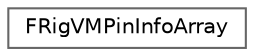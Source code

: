 digraph "Graphical Class Hierarchy"
{
 // INTERACTIVE_SVG=YES
 // LATEX_PDF_SIZE
  bgcolor="transparent";
  edge [fontname=Helvetica,fontsize=10,labelfontname=Helvetica,labelfontsize=10];
  node [fontname=Helvetica,fontsize=10,shape=box,height=0.2,width=0.4];
  rankdir="LR";
  Node0 [id="Node000000",label="FRigVMPinInfoArray",height=0.2,width=0.4,color="grey40", fillcolor="white", style="filled",URL="$d0/de5/structFRigVMPinInfoArray.html",tooltip=" "];
}
